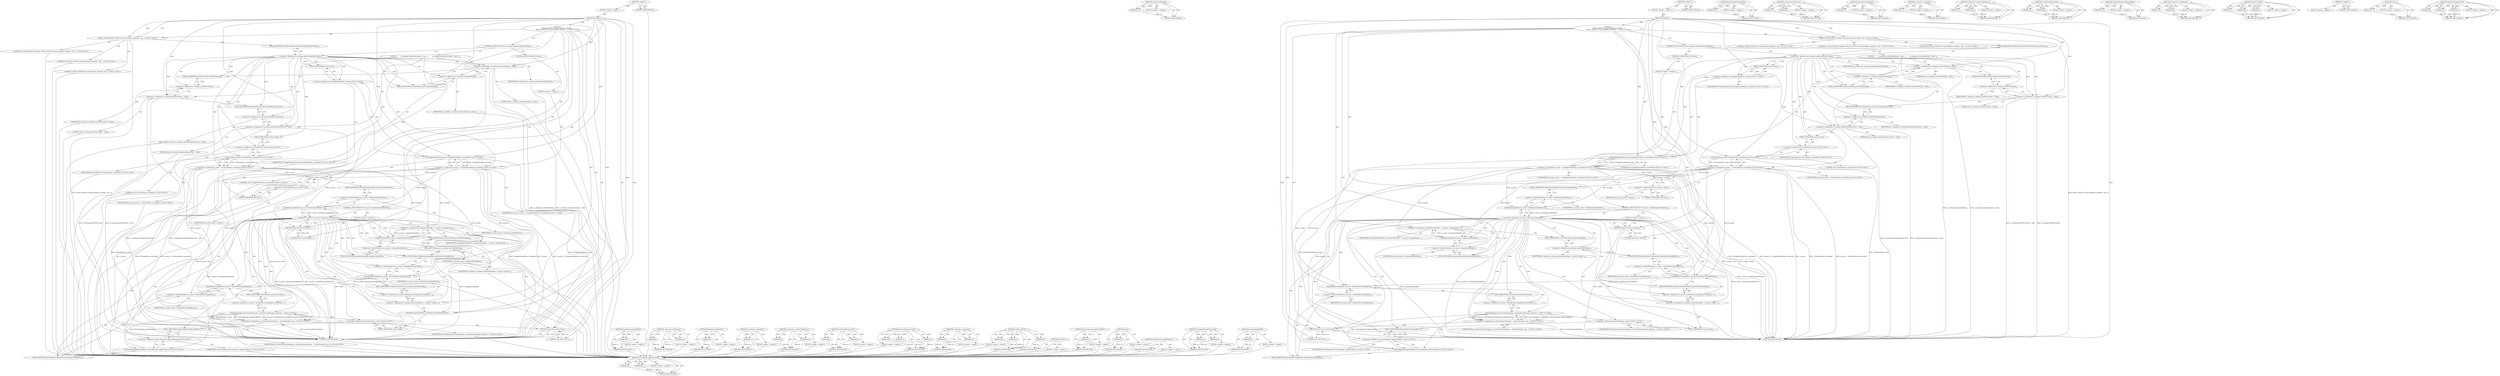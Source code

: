 digraph "TextureManager.create" {
vulnerable_142 [label=<(METHOD,CCSingleThreadProxy.create)>];
vulnerable_143 [label=<(PARAM,p1)>];
vulnerable_144 [label=<(PARAM,p2)>];
vulnerable_145 [label=<(BLOCK,&lt;empty&gt;,&lt;empty&gt;)>];
vulnerable_146 [label=<(METHOD_RETURN,ANY)>];
vulnerable_164 [label=<(METHOD,compositorIdentifier)>];
vulnerable_165 [label=<(PARAM,p1)>];
vulnerable_166 [label=<(BLOCK,&lt;empty&gt;,&lt;empty&gt;)>];
vulnerable_167 [label=<(METHOD_RETURN,ANY)>];
vulnerable_6 [label=<(METHOD,&lt;global&gt;)<SUB>1</SUB>>];
vulnerable_7 [label=<(BLOCK,&lt;empty&gt;,&lt;empty&gt;)<SUB>1</SUB>>];
vulnerable_8 [label=<(METHOD,initialize)<SUB>1</SUB>>];
vulnerable_9 [label="<(BLOCK,{
    TRACE_EVENT(&quot;CCLayerTreeHost::initialize&quot;...,{
    TRACE_EVENT(&quot;CCLayerTreeHost::initialize&quot;...)<SUB>2</SUB>>"];
vulnerable_10 [label="<(TRACE_EVENT,TRACE_EVENT(&quot;CCLayerTreeHost::initialize&quot;, this...)<SUB>3</SUB>>"];
vulnerable_11 [label="<(LITERAL,&quot;CCLayerTreeHost::initialize&quot;,TRACE_EVENT(&quot;CCLayerTreeHost::initialize&quot;, this...)<SUB>3</SUB>>"];
vulnerable_12 [label="<(LITERAL,this,TRACE_EVENT(&quot;CCLayerTreeHost::initialize&quot;, this...)<SUB>3</SUB>>"];
vulnerable_13 [label="<(LITERAL,0,TRACE_EVENT(&quot;CCLayerTreeHost::initialize&quot;, this...)<SUB>3</SUB>>"];
vulnerable_14 [label=<(CONTROL_STRUCTURE,IF,if (m_settings.enableCompositorThread))<SUB>4</SUB>>];
vulnerable_15 [label=<(&lt;operator&gt;.fieldAccess,m_settings.enableCompositorThread)<SUB>4</SUB>>];
vulnerable_16 [label=<(IDENTIFIER,m_settings,if (m_settings.enableCompositorThread))<SUB>4</SUB>>];
vulnerable_17 [label=<(FIELD_IDENTIFIER,enableCompositorThread,enableCompositorThread)<SUB>4</SUB>>];
vulnerable_18 [label=<(BLOCK,{
        m_settings.acceleratePainting = false...,{
        m_settings.acceleratePainting = false...)<SUB>4</SUB>>];
vulnerable_19 [label=<(&lt;operator&gt;.assignment,m_settings.acceleratePainting = false)<SUB>5</SUB>>];
vulnerable_20 [label=<(&lt;operator&gt;.fieldAccess,m_settings.acceleratePainting)<SUB>5</SUB>>];
vulnerable_21 [label=<(IDENTIFIER,m_settings,m_settings.acceleratePainting = false)<SUB>5</SUB>>];
vulnerable_22 [label=<(FIELD_IDENTIFIER,acceleratePainting,acceleratePainting)<SUB>5</SUB>>];
vulnerable_23 [label=<(LITERAL,false,m_settings.acceleratePainting = false)<SUB>5</SUB>>];
vulnerable_24 [label=<(&lt;operator&gt;.assignment,m_settings.showFPSCounter = false)<SUB>6</SUB>>];
vulnerable_25 [label=<(&lt;operator&gt;.fieldAccess,m_settings.showFPSCounter)<SUB>6</SUB>>];
vulnerable_26 [label=<(IDENTIFIER,m_settings,m_settings.showFPSCounter = false)<SUB>6</SUB>>];
vulnerable_27 [label=<(FIELD_IDENTIFIER,showFPSCounter,showFPSCounter)<SUB>6</SUB>>];
vulnerable_28 [label=<(LITERAL,false,m_settings.showFPSCounter = false)<SUB>6</SUB>>];
vulnerable_29 [label=<(&lt;operator&gt;.assignment,m_settings.showPlatformLayerTree = false)<SUB>7</SUB>>];
vulnerable_30 [label=<(&lt;operator&gt;.fieldAccess,m_settings.showPlatformLayerTree)<SUB>7</SUB>>];
vulnerable_31 [label=<(IDENTIFIER,m_settings,m_settings.showPlatformLayerTree = false)<SUB>7</SUB>>];
vulnerable_32 [label=<(FIELD_IDENTIFIER,showPlatformLayerTree,showPlatformLayerTree)<SUB>7</SUB>>];
vulnerable_33 [label=<(LITERAL,false,m_settings.showPlatformLayerTree = false)<SUB>7</SUB>>];
vulnerable_34 [label="<(&lt;operator&gt;.assignment,m_proxy = CCThreadProxy::create(this))<SUB>9</SUB>>"];
vulnerable_35 [label="<(IDENTIFIER,m_proxy,m_proxy = CCThreadProxy::create(this))<SUB>9</SUB>>"];
vulnerable_36 [label="<(CCThreadProxy.create,CCThreadProxy::create(this))<SUB>9</SUB>>"];
vulnerable_37 [label="<(&lt;operator&gt;.fieldAccess,CCThreadProxy::create)<SUB>9</SUB>>"];
vulnerable_38 [label="<(IDENTIFIER,CCThreadProxy,CCThreadProxy::create(this))<SUB>9</SUB>>"];
vulnerable_39 [label=<(FIELD_IDENTIFIER,create,create)<SUB>9</SUB>>];
vulnerable_40 [label="<(LITERAL,this,CCThreadProxy::create(this))<SUB>9</SUB>>"];
vulnerable_41 [label=<(CONTROL_STRUCTURE,ELSE,else)<SUB>11</SUB>>];
vulnerable_42 [label=<(BLOCK,&lt;empty&gt;,&lt;empty&gt;)<SUB>11</SUB>>];
vulnerable_43 [label="<(&lt;operator&gt;.assignment,m_proxy = CCSingleThreadProxy::create(this))<SUB>11</SUB>>"];
vulnerable_44 [label="<(IDENTIFIER,m_proxy,m_proxy = CCSingleThreadProxy::create(this))<SUB>11</SUB>>"];
vulnerable_45 [label="<(CCSingleThreadProxy.create,CCSingleThreadProxy::create(this))<SUB>11</SUB>>"];
vulnerable_46 [label="<(&lt;operator&gt;.fieldAccess,CCSingleThreadProxy::create)<SUB>11</SUB>>"];
vulnerable_47 [label="<(IDENTIFIER,CCSingleThreadProxy,CCSingleThreadProxy::create(this))<SUB>11</SUB>>"];
vulnerable_48 [label=<(FIELD_IDENTIFIER,create,create)<SUB>11</SUB>>];
vulnerable_49 [label="<(LITERAL,this,CCSingleThreadProxy::create(this))<SUB>11</SUB>>"];
vulnerable_50 [label=<(start,m_proxy-&gt;start())<SUB>12</SUB>>];
vulnerable_51 [label=<(&lt;operator&gt;.indirectFieldAccess,m_proxy-&gt;start)<SUB>12</SUB>>];
vulnerable_52 [label=<(IDENTIFIER,m_proxy,m_proxy-&gt;start())<SUB>12</SUB>>];
vulnerable_53 [label=<(FIELD_IDENTIFIER,start,start)<SUB>12</SUB>>];
vulnerable_54 [label=<(CONTROL_STRUCTURE,IF,if (!m_proxy-&gt;initializeLayerRenderer()))<SUB>14</SUB>>];
vulnerable_55 [label=<(&lt;operator&gt;.logicalNot,!m_proxy-&gt;initializeLayerRenderer())<SUB>14</SUB>>];
vulnerable_56 [label=<(initializeLayerRenderer,m_proxy-&gt;initializeLayerRenderer())<SUB>14</SUB>>];
vulnerable_57 [label=<(&lt;operator&gt;.indirectFieldAccess,m_proxy-&gt;initializeLayerRenderer)<SUB>14</SUB>>];
vulnerable_58 [label=<(IDENTIFIER,m_proxy,m_proxy-&gt;initializeLayerRenderer())<SUB>14</SUB>>];
vulnerable_59 [label=<(FIELD_IDENTIFIER,initializeLayerRenderer,initializeLayerRenderer)<SUB>14</SUB>>];
vulnerable_60 [label=<(BLOCK,&lt;empty&gt;,&lt;empty&gt;)<SUB>15</SUB>>];
vulnerable_61 [label=<(RETURN,return false;,return false;)<SUB>15</SUB>>];
vulnerable_62 [label=<(LITERAL,false,return false;)<SUB>15</SUB>>];
vulnerable_63 [label=<(&lt;operator&gt;.assignment,m_compositorIdentifier = m_proxy-&gt;compositorIde...)<SUB>17</SUB>>];
vulnerable_64 [label=<(IDENTIFIER,m_compositorIdentifier,m_compositorIdentifier = m_proxy-&gt;compositorIde...)<SUB>17</SUB>>];
vulnerable_65 [label=<(compositorIdentifier,m_proxy-&gt;compositorIdentifier())<SUB>17</SUB>>];
vulnerable_66 [label=<(&lt;operator&gt;.indirectFieldAccess,m_proxy-&gt;compositorIdentifier)<SUB>17</SUB>>];
vulnerable_67 [label=<(IDENTIFIER,m_proxy,m_proxy-&gt;compositorIdentifier())<SUB>17</SUB>>];
vulnerable_68 [label=<(FIELD_IDENTIFIER,compositorIdentifier,compositorIdentifier)<SUB>17</SUB>>];
vulnerable_69 [label=<(&lt;operator&gt;.assignment,m_settings.acceleratePainting = m_proxy-&gt;layerR...)<SUB>19</SUB>>];
vulnerable_70 [label=<(&lt;operator&gt;.fieldAccess,m_settings.acceleratePainting)<SUB>19</SUB>>];
vulnerable_71 [label=<(IDENTIFIER,m_settings,m_settings.acceleratePainting = m_proxy-&gt;layerR...)<SUB>19</SUB>>];
vulnerable_72 [label=<(FIELD_IDENTIFIER,acceleratePainting,acceleratePainting)<SUB>19</SUB>>];
vulnerable_73 [label=<(&lt;operator&gt;.fieldAccess,m_proxy-&gt;layerRendererCapabilities().usingAccel...)<SUB>19</SUB>>];
vulnerable_74 [label=<(layerRendererCapabilities,m_proxy-&gt;layerRendererCapabilities())<SUB>19</SUB>>];
vulnerable_75 [label=<(&lt;operator&gt;.indirectFieldAccess,m_proxy-&gt;layerRendererCapabilities)<SUB>19</SUB>>];
vulnerable_76 [label=<(IDENTIFIER,m_proxy,m_proxy-&gt;layerRendererCapabilities())<SUB>19</SUB>>];
vulnerable_77 [label=<(FIELD_IDENTIFIER,layerRendererCapabilities,layerRendererCapabilities)<SUB>19</SUB>>];
vulnerable_78 [label=<(FIELD_IDENTIFIER,usingAcceleratedPainting,usingAcceleratedPainting)<SUB>19</SUB>>];
vulnerable_79 [label=<(setNeedsCommitThenRedraw,setNeedsCommitThenRedraw())<SUB>21</SUB>>];
vulnerable_80 [label="<(&lt;operator&gt;.assignment,m_contentsTextureManager = TextureManager::crea...)<SUB>22</SUB>>"];
vulnerable_81 [label="<(IDENTIFIER,m_contentsTextureManager,m_contentsTextureManager = TextureManager::crea...)<SUB>22</SUB>>"];
vulnerable_82 [label="<(TextureManager.create,TextureManager::create(TextureManager::highLimi...)<SUB>22</SUB>>"];
vulnerable_83 [label="<(&lt;operator&gt;.fieldAccess,TextureManager::create)<SUB>22</SUB>>"];
vulnerable_84 [label="<(IDENTIFIER,TextureManager,TextureManager::create(TextureManager::highLimi...)<SUB>22</SUB>>"];
vulnerable_85 [label=<(FIELD_IDENTIFIER,create,create)<SUB>22</SUB>>];
vulnerable_86 [label="<(TextureManager.highLimitBytes,TextureManager::highLimitBytes())<SUB>22</SUB>>"];
vulnerable_87 [label="<(&lt;operator&gt;.fieldAccess,TextureManager::highLimitBytes)<SUB>22</SUB>>"];
vulnerable_88 [label="<(IDENTIFIER,TextureManager,TextureManager::highLimitBytes())<SUB>22</SUB>>"];
vulnerable_89 [label=<(FIELD_IDENTIFIER,highLimitBytes,highLimitBytes)<SUB>22</SUB>>];
vulnerable_90 [label=<(&lt;operator&gt;.fieldAccess,m_proxy-&gt;layerRendererCapabilities().maxTexture...)<SUB>22</SUB>>];
vulnerable_91 [label=<(layerRendererCapabilities,m_proxy-&gt;layerRendererCapabilities())<SUB>22</SUB>>];
vulnerable_92 [label=<(&lt;operator&gt;.indirectFieldAccess,m_proxy-&gt;layerRendererCapabilities)<SUB>22</SUB>>];
vulnerable_93 [label=<(IDENTIFIER,m_proxy,m_proxy-&gt;layerRendererCapabilities())<SUB>22</SUB>>];
vulnerable_94 [label=<(FIELD_IDENTIFIER,layerRendererCapabilities,layerRendererCapabilities)<SUB>22</SUB>>];
vulnerable_95 [label=<(FIELD_IDENTIFIER,maxTextureSize,maxTextureSize)<SUB>22</SUB>>];
vulnerable_96 [label=<(RETURN,return true;,return true;)<SUB>23</SUB>>];
vulnerable_97 [label=<(LITERAL,true,return true;)<SUB>23</SUB>>];
vulnerable_98 [label=<(METHOD_RETURN,bool)<SUB>1</SUB>>];
vulnerable_100 [label=<(METHOD_RETURN,ANY)<SUB>1</SUB>>];
vulnerable_168 [label=<(METHOD,layerRendererCapabilities)>];
vulnerable_169 [label=<(PARAM,p1)>];
vulnerable_170 [label=<(BLOCK,&lt;empty&gt;,&lt;empty&gt;)>];
vulnerable_171 [label=<(METHOD_RETURN,ANY)>];
vulnerable_127 [label=<(METHOD,&lt;operator&gt;.fieldAccess)>];
vulnerable_128 [label=<(PARAM,p1)>];
vulnerable_129 [label=<(PARAM,p2)>];
vulnerable_130 [label=<(BLOCK,&lt;empty&gt;,&lt;empty&gt;)>];
vulnerable_131 [label=<(METHOD_RETURN,ANY)>];
vulnerable_160 [label=<(METHOD,initializeLayerRenderer)>];
vulnerable_161 [label=<(PARAM,p1)>];
vulnerable_162 [label=<(BLOCK,&lt;empty&gt;,&lt;empty&gt;)>];
vulnerable_163 [label=<(METHOD_RETURN,ANY)>];
vulnerable_156 [label=<(METHOD,&lt;operator&gt;.logicalNot)>];
vulnerable_157 [label=<(PARAM,p1)>];
vulnerable_158 [label=<(BLOCK,&lt;empty&gt;,&lt;empty&gt;)>];
vulnerable_159 [label=<(METHOD_RETURN,ANY)>];
vulnerable_151 [label=<(METHOD,&lt;operator&gt;.indirectFieldAccess)>];
vulnerable_152 [label=<(PARAM,p1)>];
vulnerable_153 [label=<(PARAM,p2)>];
vulnerable_154 [label=<(BLOCK,&lt;empty&gt;,&lt;empty&gt;)>];
vulnerable_155 [label=<(METHOD_RETURN,ANY)>];
vulnerable_137 [label=<(METHOD,CCThreadProxy.create)>];
vulnerable_138 [label=<(PARAM,p1)>];
vulnerable_139 [label=<(PARAM,p2)>];
vulnerable_140 [label=<(BLOCK,&lt;empty&gt;,&lt;empty&gt;)>];
vulnerable_141 [label=<(METHOD_RETURN,ANY)>];
vulnerable_175 [label=<(METHOD,TextureManager.create)>];
vulnerable_176 [label=<(PARAM,p1)>];
vulnerable_177 [label=<(PARAM,p2)>];
vulnerable_178 [label=<(PARAM,p3)>];
vulnerable_179 [label=<(BLOCK,&lt;empty&gt;,&lt;empty&gt;)>];
vulnerable_180 [label=<(METHOD_RETURN,ANY)>];
vulnerable_132 [label=<(METHOD,&lt;operator&gt;.assignment)>];
vulnerable_133 [label=<(PARAM,p1)>];
vulnerable_134 [label=<(PARAM,p2)>];
vulnerable_135 [label=<(BLOCK,&lt;empty&gt;,&lt;empty&gt;)>];
vulnerable_136 [label=<(METHOD_RETURN,ANY)>];
vulnerable_121 [label=<(METHOD,TRACE_EVENT)>];
vulnerable_122 [label=<(PARAM,p1)>];
vulnerable_123 [label=<(PARAM,p2)>];
vulnerable_124 [label=<(PARAM,p3)>];
vulnerable_125 [label=<(BLOCK,&lt;empty&gt;,&lt;empty&gt;)>];
vulnerable_126 [label=<(METHOD_RETURN,ANY)>];
vulnerable_115 [label=<(METHOD,&lt;global&gt;)<SUB>1</SUB>>];
vulnerable_116 [label=<(BLOCK,&lt;empty&gt;,&lt;empty&gt;)>];
vulnerable_117 [label=<(METHOD_RETURN,ANY)>];
vulnerable_181 [label=<(METHOD,TextureManager.highLimitBytes)>];
vulnerable_182 [label=<(PARAM,p1)>];
vulnerable_183 [label=<(BLOCK,&lt;empty&gt;,&lt;empty&gt;)>];
vulnerable_184 [label=<(METHOD_RETURN,ANY)>];
vulnerable_147 [label=<(METHOD,start)>];
vulnerable_148 [label=<(PARAM,p1)>];
vulnerable_149 [label=<(BLOCK,&lt;empty&gt;,&lt;empty&gt;)>];
vulnerable_150 [label=<(METHOD_RETURN,ANY)>];
vulnerable_172 [label=<(METHOD,setNeedsCommitThenRedraw)>];
vulnerable_173 [label=<(BLOCK,&lt;empty&gt;,&lt;empty&gt;)>];
vulnerable_174 [label=<(METHOD_RETURN,ANY)>];
fixed_141 [label=<(METHOD,CCSingleThreadProxy.create)>];
fixed_142 [label=<(PARAM,p1)>];
fixed_143 [label=<(PARAM,p2)>];
fixed_144 [label=<(BLOCK,&lt;empty&gt;,&lt;empty&gt;)>];
fixed_145 [label=<(METHOD_RETURN,ANY)>];
fixed_163 [label=<(METHOD,compositorIdentifier)>];
fixed_164 [label=<(PARAM,p1)>];
fixed_165 [label=<(BLOCK,&lt;empty&gt;,&lt;empty&gt;)>];
fixed_166 [label=<(METHOD_RETURN,ANY)>];
fixed_6 [label=<(METHOD,&lt;global&gt;)<SUB>1</SUB>>];
fixed_7 [label=<(BLOCK,&lt;empty&gt;,&lt;empty&gt;)<SUB>1</SUB>>];
fixed_8 [label=<(METHOD,initialize)<SUB>1</SUB>>];
fixed_9 [label="<(BLOCK,{
    TRACE_EVENT(&quot;CCLayerTreeHost::initialize&quot;...,{
    TRACE_EVENT(&quot;CCLayerTreeHost::initialize&quot;...)<SUB>2</SUB>>"];
fixed_10 [label="<(TRACE_EVENT,TRACE_EVENT(&quot;CCLayerTreeHost::initialize&quot;, this...)<SUB>3</SUB>>"];
fixed_11 [label="<(LITERAL,&quot;CCLayerTreeHost::initialize&quot;,TRACE_EVENT(&quot;CCLayerTreeHost::initialize&quot;, this...)<SUB>3</SUB>>"];
fixed_12 [label="<(LITERAL,this,TRACE_EVENT(&quot;CCLayerTreeHost::initialize&quot;, this...)<SUB>3</SUB>>"];
fixed_13 [label="<(LITERAL,0,TRACE_EVENT(&quot;CCLayerTreeHost::initialize&quot;, this...)<SUB>3</SUB>>"];
fixed_14 [label=<(CONTROL_STRUCTURE,IF,if (m_settings.enableCompositorThread))<SUB>4</SUB>>];
fixed_15 [label=<(&lt;operator&gt;.fieldAccess,m_settings.enableCompositorThread)<SUB>4</SUB>>];
fixed_16 [label=<(IDENTIFIER,m_settings,if (m_settings.enableCompositorThread))<SUB>4</SUB>>];
fixed_17 [label=<(FIELD_IDENTIFIER,enableCompositorThread,enableCompositorThread)<SUB>4</SUB>>];
fixed_18 [label=<(BLOCK,{
        m_settings.acceleratePainting = false...,{
        m_settings.acceleratePainting = false...)<SUB>4</SUB>>];
fixed_19 [label=<(&lt;operator&gt;.assignment,m_settings.acceleratePainting = false)<SUB>5</SUB>>];
fixed_20 [label=<(&lt;operator&gt;.fieldAccess,m_settings.acceleratePainting)<SUB>5</SUB>>];
fixed_21 [label=<(IDENTIFIER,m_settings,m_settings.acceleratePainting = false)<SUB>5</SUB>>];
fixed_22 [label=<(FIELD_IDENTIFIER,acceleratePainting,acceleratePainting)<SUB>5</SUB>>];
fixed_23 [label=<(LITERAL,false,m_settings.acceleratePainting = false)<SUB>5</SUB>>];
fixed_24 [label=<(&lt;operator&gt;.assignment,m_settings.showFPSCounter = false)<SUB>6</SUB>>];
fixed_25 [label=<(&lt;operator&gt;.fieldAccess,m_settings.showFPSCounter)<SUB>6</SUB>>];
fixed_26 [label=<(IDENTIFIER,m_settings,m_settings.showFPSCounter = false)<SUB>6</SUB>>];
fixed_27 [label=<(FIELD_IDENTIFIER,showFPSCounter,showFPSCounter)<SUB>6</SUB>>];
fixed_28 [label=<(LITERAL,false,m_settings.showFPSCounter = false)<SUB>6</SUB>>];
fixed_29 [label=<(&lt;operator&gt;.assignment,m_settings.showPlatformLayerTree = false)<SUB>7</SUB>>];
fixed_30 [label=<(&lt;operator&gt;.fieldAccess,m_settings.showPlatformLayerTree)<SUB>7</SUB>>];
fixed_31 [label=<(IDENTIFIER,m_settings,m_settings.showPlatformLayerTree = false)<SUB>7</SUB>>];
fixed_32 [label=<(FIELD_IDENTIFIER,showPlatformLayerTree,showPlatformLayerTree)<SUB>7</SUB>>];
fixed_33 [label=<(LITERAL,false,m_settings.showPlatformLayerTree = false)<SUB>7</SUB>>];
fixed_34 [label="<(&lt;operator&gt;.assignment,m_proxy = CCThreadProxy::create(this))<SUB>9</SUB>>"];
fixed_35 [label="<(IDENTIFIER,m_proxy,m_proxy = CCThreadProxy::create(this))<SUB>9</SUB>>"];
fixed_36 [label="<(CCThreadProxy.create,CCThreadProxy::create(this))<SUB>9</SUB>>"];
fixed_37 [label="<(&lt;operator&gt;.fieldAccess,CCThreadProxy::create)<SUB>9</SUB>>"];
fixed_38 [label="<(IDENTIFIER,CCThreadProxy,CCThreadProxy::create(this))<SUB>9</SUB>>"];
fixed_39 [label=<(FIELD_IDENTIFIER,create,create)<SUB>9</SUB>>];
fixed_40 [label="<(LITERAL,this,CCThreadProxy::create(this))<SUB>9</SUB>>"];
fixed_41 [label=<(CONTROL_STRUCTURE,ELSE,else)<SUB>11</SUB>>];
fixed_42 [label=<(BLOCK,&lt;empty&gt;,&lt;empty&gt;)<SUB>11</SUB>>];
fixed_43 [label="<(&lt;operator&gt;.assignment,m_proxy = CCSingleThreadProxy::create(this))<SUB>11</SUB>>"];
fixed_44 [label="<(IDENTIFIER,m_proxy,m_proxy = CCSingleThreadProxy::create(this))<SUB>11</SUB>>"];
fixed_45 [label="<(CCSingleThreadProxy.create,CCSingleThreadProxy::create(this))<SUB>11</SUB>>"];
fixed_46 [label="<(&lt;operator&gt;.fieldAccess,CCSingleThreadProxy::create)<SUB>11</SUB>>"];
fixed_47 [label="<(IDENTIFIER,CCSingleThreadProxy,CCSingleThreadProxy::create(this))<SUB>11</SUB>>"];
fixed_48 [label=<(FIELD_IDENTIFIER,create,create)<SUB>11</SUB>>];
fixed_49 [label="<(LITERAL,this,CCSingleThreadProxy::create(this))<SUB>11</SUB>>"];
fixed_50 [label=<(start,m_proxy-&gt;start())<SUB>12</SUB>>];
fixed_51 [label=<(&lt;operator&gt;.indirectFieldAccess,m_proxy-&gt;start)<SUB>12</SUB>>];
fixed_52 [label=<(IDENTIFIER,m_proxy,m_proxy-&gt;start())<SUB>12</SUB>>];
fixed_53 [label=<(FIELD_IDENTIFIER,start,start)<SUB>12</SUB>>];
fixed_54 [label=<(CONTROL_STRUCTURE,IF,if (!m_proxy-&gt;initializeLayerRenderer()))<SUB>14</SUB>>];
fixed_55 [label=<(&lt;operator&gt;.logicalNot,!m_proxy-&gt;initializeLayerRenderer())<SUB>14</SUB>>];
fixed_56 [label=<(initializeLayerRenderer,m_proxy-&gt;initializeLayerRenderer())<SUB>14</SUB>>];
fixed_57 [label=<(&lt;operator&gt;.indirectFieldAccess,m_proxy-&gt;initializeLayerRenderer)<SUB>14</SUB>>];
fixed_58 [label=<(IDENTIFIER,m_proxy,m_proxy-&gt;initializeLayerRenderer())<SUB>14</SUB>>];
fixed_59 [label=<(FIELD_IDENTIFIER,initializeLayerRenderer,initializeLayerRenderer)<SUB>14</SUB>>];
fixed_60 [label=<(BLOCK,&lt;empty&gt;,&lt;empty&gt;)<SUB>15</SUB>>];
fixed_61 [label=<(RETURN,return false;,return false;)<SUB>15</SUB>>];
fixed_62 [label=<(LITERAL,false,return false;)<SUB>15</SUB>>];
fixed_63 [label=<(&lt;operator&gt;.assignment,m_compositorIdentifier = m_proxy-&gt;compositorIde...)<SUB>17</SUB>>];
fixed_64 [label=<(IDENTIFIER,m_compositorIdentifier,m_compositorIdentifier = m_proxy-&gt;compositorIde...)<SUB>17</SUB>>];
fixed_65 [label=<(compositorIdentifier,m_proxy-&gt;compositorIdentifier())<SUB>17</SUB>>];
fixed_66 [label=<(&lt;operator&gt;.indirectFieldAccess,m_proxy-&gt;compositorIdentifier)<SUB>17</SUB>>];
fixed_67 [label=<(IDENTIFIER,m_proxy,m_proxy-&gt;compositorIdentifier())<SUB>17</SUB>>];
fixed_68 [label=<(FIELD_IDENTIFIER,compositorIdentifier,compositorIdentifier)<SUB>17</SUB>>];
fixed_69 [label=<(&lt;operator&gt;.assignment,m_settings.acceleratePainting = m_proxy-&gt;layerR...)<SUB>19</SUB>>];
fixed_70 [label=<(&lt;operator&gt;.fieldAccess,m_settings.acceleratePainting)<SUB>19</SUB>>];
fixed_71 [label=<(IDENTIFIER,m_settings,m_settings.acceleratePainting = m_proxy-&gt;layerR...)<SUB>19</SUB>>];
fixed_72 [label=<(FIELD_IDENTIFIER,acceleratePainting,acceleratePainting)<SUB>19</SUB>>];
fixed_73 [label=<(&lt;operator&gt;.fieldAccess,m_proxy-&gt;layerRendererCapabilities().usingAccel...)<SUB>19</SUB>>];
fixed_74 [label=<(layerRendererCapabilities,m_proxy-&gt;layerRendererCapabilities())<SUB>19</SUB>>];
fixed_75 [label=<(&lt;operator&gt;.indirectFieldAccess,m_proxy-&gt;layerRendererCapabilities)<SUB>19</SUB>>];
fixed_76 [label=<(IDENTIFIER,m_proxy,m_proxy-&gt;layerRendererCapabilities())<SUB>19</SUB>>];
fixed_77 [label=<(FIELD_IDENTIFIER,layerRendererCapabilities,layerRendererCapabilities)<SUB>19</SUB>>];
fixed_78 [label=<(FIELD_IDENTIFIER,usingAcceleratedPainting,usingAcceleratedPainting)<SUB>19</SUB>>];
fixed_79 [label="<(&lt;operator&gt;.assignment,m_contentsTextureManager = TextureManager::crea...)<SUB>21</SUB>>"];
fixed_80 [label="<(IDENTIFIER,m_contentsTextureManager,m_contentsTextureManager = TextureManager::crea...)<SUB>21</SUB>>"];
fixed_81 [label="<(TextureManager.create,TextureManager::create(TextureManager::highLimi...)<SUB>21</SUB>>"];
fixed_82 [label="<(&lt;operator&gt;.fieldAccess,TextureManager::create)<SUB>21</SUB>>"];
fixed_83 [label="<(IDENTIFIER,TextureManager,TextureManager::create(TextureManager::highLimi...)<SUB>21</SUB>>"];
fixed_84 [label=<(FIELD_IDENTIFIER,create,create)<SUB>21</SUB>>];
fixed_85 [label="<(TextureManager.highLimitBytes,TextureManager::highLimitBytes())<SUB>21</SUB>>"];
fixed_86 [label="<(&lt;operator&gt;.fieldAccess,TextureManager::highLimitBytes)<SUB>21</SUB>>"];
fixed_87 [label="<(IDENTIFIER,TextureManager,TextureManager::highLimitBytes())<SUB>21</SUB>>"];
fixed_88 [label=<(FIELD_IDENTIFIER,highLimitBytes,highLimitBytes)<SUB>21</SUB>>];
fixed_89 [label=<(&lt;operator&gt;.fieldAccess,m_proxy-&gt;layerRendererCapabilities().maxTexture...)<SUB>21</SUB>>];
fixed_90 [label=<(layerRendererCapabilities,m_proxy-&gt;layerRendererCapabilities())<SUB>21</SUB>>];
fixed_91 [label=<(&lt;operator&gt;.indirectFieldAccess,m_proxy-&gt;layerRendererCapabilities)<SUB>21</SUB>>];
fixed_92 [label=<(IDENTIFIER,m_proxy,m_proxy-&gt;layerRendererCapabilities())<SUB>21</SUB>>];
fixed_93 [label=<(FIELD_IDENTIFIER,layerRendererCapabilities,layerRendererCapabilities)<SUB>21</SUB>>];
fixed_94 [label=<(FIELD_IDENTIFIER,maxTextureSize,maxTextureSize)<SUB>21</SUB>>];
fixed_95 [label=<(RETURN,return true;,return true;)<SUB>22</SUB>>];
fixed_96 [label=<(LITERAL,true,return true;)<SUB>22</SUB>>];
fixed_97 [label=<(METHOD_RETURN,bool)<SUB>1</SUB>>];
fixed_99 [label=<(METHOD_RETURN,ANY)<SUB>1</SUB>>];
fixed_167 [label=<(METHOD,layerRendererCapabilities)>];
fixed_168 [label=<(PARAM,p1)>];
fixed_169 [label=<(BLOCK,&lt;empty&gt;,&lt;empty&gt;)>];
fixed_170 [label=<(METHOD_RETURN,ANY)>];
fixed_126 [label=<(METHOD,&lt;operator&gt;.fieldAccess)>];
fixed_127 [label=<(PARAM,p1)>];
fixed_128 [label=<(PARAM,p2)>];
fixed_129 [label=<(BLOCK,&lt;empty&gt;,&lt;empty&gt;)>];
fixed_130 [label=<(METHOD_RETURN,ANY)>];
fixed_159 [label=<(METHOD,initializeLayerRenderer)>];
fixed_160 [label=<(PARAM,p1)>];
fixed_161 [label=<(BLOCK,&lt;empty&gt;,&lt;empty&gt;)>];
fixed_162 [label=<(METHOD_RETURN,ANY)>];
fixed_155 [label=<(METHOD,&lt;operator&gt;.logicalNot)>];
fixed_156 [label=<(PARAM,p1)>];
fixed_157 [label=<(BLOCK,&lt;empty&gt;,&lt;empty&gt;)>];
fixed_158 [label=<(METHOD_RETURN,ANY)>];
fixed_150 [label=<(METHOD,&lt;operator&gt;.indirectFieldAccess)>];
fixed_151 [label=<(PARAM,p1)>];
fixed_152 [label=<(PARAM,p2)>];
fixed_153 [label=<(BLOCK,&lt;empty&gt;,&lt;empty&gt;)>];
fixed_154 [label=<(METHOD_RETURN,ANY)>];
fixed_136 [label=<(METHOD,CCThreadProxy.create)>];
fixed_137 [label=<(PARAM,p1)>];
fixed_138 [label=<(PARAM,p2)>];
fixed_139 [label=<(BLOCK,&lt;empty&gt;,&lt;empty&gt;)>];
fixed_140 [label=<(METHOD_RETURN,ANY)>];
fixed_177 [label=<(METHOD,TextureManager.highLimitBytes)>];
fixed_178 [label=<(PARAM,p1)>];
fixed_179 [label=<(BLOCK,&lt;empty&gt;,&lt;empty&gt;)>];
fixed_180 [label=<(METHOD_RETURN,ANY)>];
fixed_131 [label=<(METHOD,&lt;operator&gt;.assignment)>];
fixed_132 [label=<(PARAM,p1)>];
fixed_133 [label=<(PARAM,p2)>];
fixed_134 [label=<(BLOCK,&lt;empty&gt;,&lt;empty&gt;)>];
fixed_135 [label=<(METHOD_RETURN,ANY)>];
fixed_120 [label=<(METHOD,TRACE_EVENT)>];
fixed_121 [label=<(PARAM,p1)>];
fixed_122 [label=<(PARAM,p2)>];
fixed_123 [label=<(PARAM,p3)>];
fixed_124 [label=<(BLOCK,&lt;empty&gt;,&lt;empty&gt;)>];
fixed_125 [label=<(METHOD_RETURN,ANY)>];
fixed_114 [label=<(METHOD,&lt;global&gt;)<SUB>1</SUB>>];
fixed_115 [label=<(BLOCK,&lt;empty&gt;,&lt;empty&gt;)>];
fixed_116 [label=<(METHOD_RETURN,ANY)>];
fixed_146 [label=<(METHOD,start)>];
fixed_147 [label=<(PARAM,p1)>];
fixed_148 [label=<(BLOCK,&lt;empty&gt;,&lt;empty&gt;)>];
fixed_149 [label=<(METHOD_RETURN,ANY)>];
fixed_171 [label=<(METHOD,TextureManager.create)>];
fixed_172 [label=<(PARAM,p1)>];
fixed_173 [label=<(PARAM,p2)>];
fixed_174 [label=<(PARAM,p3)>];
fixed_175 [label=<(BLOCK,&lt;empty&gt;,&lt;empty&gt;)>];
fixed_176 [label=<(METHOD_RETURN,ANY)>];
vulnerable_142 -> vulnerable_143  [key=0, label="AST: "];
vulnerable_142 -> vulnerable_143  [key=1, label="DDG: "];
vulnerable_142 -> vulnerable_145  [key=0, label="AST: "];
vulnerable_142 -> vulnerable_144  [key=0, label="AST: "];
vulnerable_142 -> vulnerable_144  [key=1, label="DDG: "];
vulnerable_142 -> vulnerable_146  [key=0, label="AST: "];
vulnerable_142 -> vulnerable_146  [key=1, label="CFG: "];
vulnerable_143 -> vulnerable_146  [key=0, label="DDG: p1"];
vulnerable_144 -> vulnerable_146  [key=0, label="DDG: p2"];
vulnerable_145 -> fixed_141  [key=0];
vulnerable_146 -> fixed_141  [key=0];
vulnerable_164 -> vulnerable_165  [key=0, label="AST: "];
vulnerable_164 -> vulnerable_165  [key=1, label="DDG: "];
vulnerable_164 -> vulnerable_166  [key=0, label="AST: "];
vulnerable_164 -> vulnerable_167  [key=0, label="AST: "];
vulnerable_164 -> vulnerable_167  [key=1, label="CFG: "];
vulnerable_165 -> vulnerable_167  [key=0, label="DDG: p1"];
vulnerable_166 -> fixed_141  [key=0];
vulnerable_167 -> fixed_141  [key=0];
vulnerable_6 -> vulnerable_7  [key=0, label="AST: "];
vulnerable_6 -> vulnerable_100  [key=0, label="AST: "];
vulnerable_6 -> vulnerable_100  [key=1, label="CFG: "];
vulnerable_7 -> vulnerable_8  [key=0, label="AST: "];
vulnerable_8 -> vulnerable_9  [key=0, label="AST: "];
vulnerable_8 -> vulnerable_98  [key=0, label="AST: "];
vulnerable_8 -> vulnerable_10  [key=0, label="CFG: "];
vulnerable_8 -> vulnerable_10  [key=1, label="DDG: "];
vulnerable_8 -> vulnerable_79  [key=0, label="DDG: "];
vulnerable_8 -> vulnerable_96  [key=0, label="DDG: "];
vulnerable_8 -> vulnerable_97  [key=0, label="DDG: "];
vulnerable_8 -> vulnerable_19  [key=0, label="DDG: "];
vulnerable_8 -> vulnerable_24  [key=0, label="DDG: "];
vulnerable_8 -> vulnerable_29  [key=0, label="DDG: "];
vulnerable_8 -> vulnerable_61  [key=0, label="DDG: "];
vulnerable_8 -> vulnerable_62  [key=0, label="DDG: "];
vulnerable_8 -> vulnerable_36  [key=0, label="DDG: "];
vulnerable_8 -> vulnerable_45  [key=0, label="DDG: "];
vulnerable_9 -> vulnerable_10  [key=0, label="AST: "];
vulnerable_9 -> vulnerable_14  [key=0, label="AST: "];
vulnerable_9 -> vulnerable_50  [key=0, label="AST: "];
vulnerable_9 -> vulnerable_54  [key=0, label="AST: "];
vulnerable_9 -> vulnerable_63  [key=0, label="AST: "];
vulnerable_9 -> vulnerable_69  [key=0, label="AST: "];
vulnerable_9 -> vulnerable_79  [key=0, label="AST: "];
vulnerable_9 -> vulnerable_80  [key=0, label="AST: "];
vulnerable_9 -> vulnerable_96  [key=0, label="AST: "];
vulnerable_10 -> vulnerable_11  [key=0, label="AST: "];
vulnerable_10 -> vulnerable_12  [key=0, label="AST: "];
vulnerable_10 -> vulnerable_13  [key=0, label="AST: "];
vulnerable_10 -> vulnerable_17  [key=0, label="CFG: "];
vulnerable_10 -> vulnerable_98  [key=0, label="DDG: TRACE_EVENT(&quot;CCLayerTreeHost::initialize&quot;, this, 0)"];
vulnerable_11 -> fixed_141  [key=0];
vulnerable_12 -> fixed_141  [key=0];
vulnerable_13 -> fixed_141  [key=0];
vulnerable_14 -> vulnerable_15  [key=0, label="AST: "];
vulnerable_14 -> vulnerable_18  [key=0, label="AST: "];
vulnerable_14 -> vulnerable_41  [key=0, label="AST: "];
vulnerable_15 -> vulnerable_16  [key=0, label="AST: "];
vulnerable_15 -> vulnerable_17  [key=0, label="AST: "];
vulnerable_15 -> vulnerable_22  [key=0, label="CFG: "];
vulnerable_15 -> vulnerable_22  [key=1, label="CDG: "];
vulnerable_15 -> vulnerable_48  [key=0, label="CFG: "];
vulnerable_15 -> vulnerable_48  [key=1, label="CDG: "];
vulnerable_15 -> vulnerable_30  [key=0, label="CDG: "];
vulnerable_15 -> vulnerable_34  [key=0, label="CDG: "];
vulnerable_15 -> vulnerable_32  [key=0, label="CDG: "];
vulnerable_15 -> vulnerable_19  [key=0, label="CDG: "];
vulnerable_15 -> vulnerable_37  [key=0, label="CDG: "];
vulnerable_15 -> vulnerable_46  [key=0, label="CDG: "];
vulnerable_15 -> vulnerable_20  [key=0, label="CDG: "];
vulnerable_15 -> vulnerable_25  [key=0, label="CDG: "];
vulnerable_15 -> vulnerable_45  [key=0, label="CDG: "];
vulnerable_15 -> vulnerable_27  [key=0, label="CDG: "];
vulnerable_15 -> vulnerable_29  [key=0, label="CDG: "];
vulnerable_15 -> vulnerable_43  [key=0, label="CDG: "];
vulnerable_15 -> vulnerable_24  [key=0, label="CDG: "];
vulnerable_15 -> vulnerable_36  [key=0, label="CDG: "];
vulnerable_15 -> vulnerable_39  [key=0, label="CDG: "];
vulnerable_16 -> fixed_141  [key=0];
vulnerable_17 -> vulnerable_15  [key=0, label="CFG: "];
vulnerable_18 -> vulnerable_19  [key=0, label="AST: "];
vulnerable_18 -> vulnerable_24  [key=0, label="AST: "];
vulnerable_18 -> vulnerable_29  [key=0, label="AST: "];
vulnerable_18 -> vulnerable_34  [key=0, label="AST: "];
vulnerable_19 -> vulnerable_20  [key=0, label="AST: "];
vulnerable_19 -> vulnerable_23  [key=0, label="AST: "];
vulnerable_19 -> vulnerable_27  [key=0, label="CFG: "];
vulnerable_19 -> vulnerable_98  [key=0, label="DDG: m_settings.acceleratePainting"];
vulnerable_19 -> vulnerable_98  [key=1, label="DDG: m_settings.acceleratePainting = false"];
vulnerable_20 -> vulnerable_21  [key=0, label="AST: "];
vulnerable_20 -> vulnerable_22  [key=0, label="AST: "];
vulnerable_20 -> vulnerable_19  [key=0, label="CFG: "];
vulnerable_21 -> fixed_141  [key=0];
vulnerable_22 -> vulnerable_20  [key=0, label="CFG: "];
vulnerable_23 -> fixed_141  [key=0];
vulnerable_24 -> vulnerable_25  [key=0, label="AST: "];
vulnerable_24 -> vulnerable_28  [key=0, label="AST: "];
vulnerable_24 -> vulnerable_32  [key=0, label="CFG: "];
vulnerable_24 -> vulnerable_98  [key=0, label="DDG: m_settings.showFPSCounter"];
vulnerable_24 -> vulnerable_98  [key=1, label="DDG: m_settings.showFPSCounter = false"];
vulnerable_25 -> vulnerable_26  [key=0, label="AST: "];
vulnerable_25 -> vulnerable_27  [key=0, label="AST: "];
vulnerable_25 -> vulnerable_24  [key=0, label="CFG: "];
vulnerable_26 -> fixed_141  [key=0];
vulnerable_27 -> vulnerable_25  [key=0, label="CFG: "];
vulnerable_28 -> fixed_141  [key=0];
vulnerable_29 -> vulnerable_30  [key=0, label="AST: "];
vulnerable_29 -> vulnerable_33  [key=0, label="AST: "];
vulnerable_29 -> vulnerable_39  [key=0, label="CFG: "];
vulnerable_29 -> vulnerable_98  [key=0, label="DDG: m_settings.showPlatformLayerTree"];
vulnerable_29 -> vulnerable_98  [key=1, label="DDG: m_settings.showPlatformLayerTree = false"];
vulnerable_30 -> vulnerable_31  [key=0, label="AST: "];
vulnerable_30 -> vulnerable_32  [key=0, label="AST: "];
vulnerable_30 -> vulnerable_29  [key=0, label="CFG: "];
vulnerable_31 -> fixed_141  [key=0];
vulnerable_32 -> vulnerable_30  [key=0, label="CFG: "];
vulnerable_33 -> fixed_141  [key=0];
vulnerable_34 -> vulnerable_35  [key=0, label="AST: "];
vulnerable_34 -> vulnerable_36  [key=0, label="AST: "];
vulnerable_34 -> vulnerable_53  [key=0, label="CFG: "];
vulnerable_34 -> vulnerable_98  [key=0, label="DDG: m_proxy"];
vulnerable_34 -> vulnerable_98  [key=1, label="DDG: CCThreadProxy::create(this)"];
vulnerable_34 -> vulnerable_98  [key=2, label="DDG: m_proxy = CCThreadProxy::create(this)"];
vulnerable_34 -> vulnerable_50  [key=0, label="DDG: m_proxy"];
vulnerable_34 -> vulnerable_65  [key=0, label="DDG: m_proxy"];
vulnerable_34 -> vulnerable_56  [key=0, label="DDG: m_proxy"];
vulnerable_34 -> vulnerable_74  [key=0, label="DDG: m_proxy"];
vulnerable_34 -> vulnerable_91  [key=0, label="DDG: m_proxy"];
vulnerable_35 -> fixed_141  [key=0];
vulnerable_36 -> vulnerable_37  [key=0, label="AST: "];
vulnerable_36 -> vulnerable_40  [key=0, label="AST: "];
vulnerable_36 -> vulnerable_34  [key=0, label="CFG: "];
vulnerable_36 -> vulnerable_34  [key=1, label="DDG: CCThreadProxy::create"];
vulnerable_36 -> vulnerable_34  [key=2, label="DDG: this"];
vulnerable_36 -> vulnerable_98  [key=0, label="DDG: CCThreadProxy::create"];
vulnerable_37 -> vulnerable_38  [key=0, label="AST: "];
vulnerable_37 -> vulnerable_39  [key=0, label="AST: "];
vulnerable_37 -> vulnerable_36  [key=0, label="CFG: "];
vulnerable_38 -> fixed_141  [key=0];
vulnerable_39 -> vulnerable_37  [key=0, label="CFG: "];
vulnerable_40 -> fixed_141  [key=0];
vulnerable_41 -> vulnerable_42  [key=0, label="AST: "];
vulnerable_42 -> vulnerable_43  [key=0, label="AST: "];
vulnerable_43 -> vulnerable_44  [key=0, label="AST: "];
vulnerable_43 -> vulnerable_45  [key=0, label="AST: "];
vulnerable_43 -> vulnerable_53  [key=0, label="CFG: "];
vulnerable_43 -> vulnerable_98  [key=0, label="DDG: m_proxy"];
vulnerable_43 -> vulnerable_98  [key=1, label="DDG: CCSingleThreadProxy::create(this)"];
vulnerable_43 -> vulnerable_98  [key=2, label="DDG: m_proxy = CCSingleThreadProxy::create(this)"];
vulnerable_43 -> vulnerable_50  [key=0, label="DDG: m_proxy"];
vulnerable_43 -> vulnerable_65  [key=0, label="DDG: m_proxy"];
vulnerable_43 -> vulnerable_56  [key=0, label="DDG: m_proxy"];
vulnerable_43 -> vulnerable_74  [key=0, label="DDG: m_proxy"];
vulnerable_43 -> vulnerable_91  [key=0, label="DDG: m_proxy"];
vulnerable_44 -> fixed_141  [key=0];
vulnerable_45 -> vulnerable_46  [key=0, label="AST: "];
vulnerable_45 -> vulnerable_49  [key=0, label="AST: "];
vulnerable_45 -> vulnerable_43  [key=0, label="CFG: "];
vulnerable_45 -> vulnerable_43  [key=1, label="DDG: CCSingleThreadProxy::create"];
vulnerable_45 -> vulnerable_43  [key=2, label="DDG: this"];
vulnerable_45 -> vulnerable_98  [key=0, label="DDG: CCSingleThreadProxy::create"];
vulnerable_46 -> vulnerable_47  [key=0, label="AST: "];
vulnerable_46 -> vulnerable_48  [key=0, label="AST: "];
vulnerable_46 -> vulnerable_45  [key=0, label="CFG: "];
vulnerable_47 -> fixed_141  [key=0];
vulnerable_48 -> vulnerable_46  [key=0, label="CFG: "];
vulnerable_49 -> fixed_141  [key=0];
vulnerable_50 -> vulnerable_51  [key=0, label="AST: "];
vulnerable_50 -> vulnerable_59  [key=0, label="CFG: "];
vulnerable_50 -> vulnerable_98  [key=0, label="DDG: m_proxy-&gt;start"];
vulnerable_50 -> vulnerable_98  [key=1, label="DDG: m_proxy-&gt;start()"];
vulnerable_51 -> vulnerable_52  [key=0, label="AST: "];
vulnerable_51 -> vulnerable_53  [key=0, label="AST: "];
vulnerable_51 -> vulnerable_50  [key=0, label="CFG: "];
vulnerable_52 -> fixed_141  [key=0];
vulnerable_53 -> vulnerable_51  [key=0, label="CFG: "];
vulnerable_54 -> vulnerable_55  [key=0, label="AST: "];
vulnerable_54 -> vulnerable_60  [key=0, label="AST: "];
vulnerable_55 -> vulnerable_56  [key=0, label="AST: "];
vulnerable_55 -> vulnerable_61  [key=0, label="CFG: "];
vulnerable_55 -> vulnerable_61  [key=1, label="CDG: "];
vulnerable_55 -> vulnerable_68  [key=0, label="CFG: "];
vulnerable_55 -> vulnerable_68  [key=1, label="CDG: "];
vulnerable_55 -> vulnerable_98  [key=0, label="DDG: m_proxy-&gt;initializeLayerRenderer()"];
vulnerable_55 -> vulnerable_98  [key=1, label="DDG: !m_proxy-&gt;initializeLayerRenderer()"];
vulnerable_55 -> vulnerable_94  [key=0, label="CDG: "];
vulnerable_55 -> vulnerable_73  [key=0, label="CDG: "];
vulnerable_55 -> vulnerable_96  [key=0, label="CDG: "];
vulnerable_55 -> vulnerable_77  [key=0, label="CDG: "];
vulnerable_55 -> vulnerable_89  [key=0, label="CDG: "];
vulnerable_55 -> vulnerable_66  [key=0, label="CDG: "];
vulnerable_55 -> vulnerable_75  [key=0, label="CDG: "];
vulnerable_55 -> vulnerable_85  [key=0, label="CDG: "];
vulnerable_55 -> vulnerable_72  [key=0, label="CDG: "];
vulnerable_55 -> vulnerable_69  [key=0, label="CDG: "];
vulnerable_55 -> vulnerable_74  [key=0, label="CDG: "];
vulnerable_55 -> vulnerable_95  [key=0, label="CDG: "];
vulnerable_55 -> vulnerable_92  [key=0, label="CDG: "];
vulnerable_55 -> vulnerable_65  [key=0, label="CDG: "];
vulnerable_55 -> vulnerable_87  [key=0, label="CDG: "];
vulnerable_55 -> vulnerable_91  [key=0, label="CDG: "];
vulnerable_55 -> vulnerable_82  [key=0, label="CDG: "];
vulnerable_55 -> vulnerable_90  [key=0, label="CDG: "];
vulnerable_55 -> vulnerable_79  [key=0, label="CDG: "];
vulnerable_55 -> vulnerable_80  [key=0, label="CDG: "];
vulnerable_55 -> vulnerable_83  [key=0, label="CDG: "];
vulnerable_55 -> vulnerable_70  [key=0, label="CDG: "];
vulnerable_55 -> vulnerable_63  [key=0, label="CDG: "];
vulnerable_55 -> vulnerable_78  [key=0, label="CDG: "];
vulnerable_55 -> vulnerable_86  [key=0, label="CDG: "];
vulnerable_56 -> vulnerable_57  [key=0, label="AST: "];
vulnerable_56 -> vulnerable_55  [key=0, label="CFG: "];
vulnerable_56 -> vulnerable_55  [key=1, label="DDG: m_proxy-&gt;initializeLayerRenderer"];
vulnerable_56 -> vulnerable_98  [key=0, label="DDG: m_proxy-&gt;initializeLayerRenderer"];
vulnerable_57 -> vulnerable_58  [key=0, label="AST: "];
vulnerable_57 -> vulnerable_59  [key=0, label="AST: "];
vulnerable_57 -> vulnerable_56  [key=0, label="CFG: "];
vulnerable_58 -> fixed_141  [key=0];
vulnerable_59 -> vulnerable_57  [key=0, label="CFG: "];
vulnerable_60 -> vulnerable_61  [key=0, label="AST: "];
vulnerable_61 -> vulnerable_62  [key=0, label="AST: "];
vulnerable_61 -> vulnerable_98  [key=0, label="CFG: "];
vulnerable_61 -> vulnerable_98  [key=1, label="DDG: &lt;RET&gt;"];
vulnerable_62 -> vulnerable_61  [key=0, label="DDG: false"];
vulnerable_63 -> vulnerable_64  [key=0, label="AST: "];
vulnerable_63 -> vulnerable_65  [key=0, label="AST: "];
vulnerable_63 -> vulnerable_72  [key=0, label="CFG: "];
vulnerable_63 -> vulnerable_98  [key=0, label="DDG: m_compositorIdentifier"];
vulnerable_64 -> fixed_141  [key=0];
vulnerable_65 -> vulnerable_66  [key=0, label="AST: "];
vulnerable_65 -> vulnerable_63  [key=0, label="CFG: "];
vulnerable_65 -> vulnerable_63  [key=1, label="DDG: m_proxy-&gt;compositorIdentifier"];
vulnerable_66 -> vulnerable_67  [key=0, label="AST: "];
vulnerable_66 -> vulnerable_68  [key=0, label="AST: "];
vulnerable_66 -> vulnerable_65  [key=0, label="CFG: "];
vulnerable_67 -> fixed_141  [key=0];
vulnerable_68 -> vulnerable_66  [key=0, label="CFG: "];
vulnerable_69 -> vulnerable_70  [key=0, label="AST: "];
vulnerable_69 -> vulnerable_73  [key=0, label="AST: "];
vulnerable_69 -> vulnerable_79  [key=0, label="CFG: "];
vulnerable_70 -> vulnerable_71  [key=0, label="AST: "];
vulnerable_70 -> vulnerable_72  [key=0, label="AST: "];
vulnerable_70 -> vulnerable_77  [key=0, label="CFG: "];
vulnerable_71 -> fixed_141  [key=0];
vulnerable_72 -> vulnerable_70  [key=0, label="CFG: "];
vulnerable_73 -> vulnerable_74  [key=0, label="AST: "];
vulnerable_73 -> vulnerable_78  [key=0, label="AST: "];
vulnerable_73 -> vulnerable_69  [key=0, label="CFG: "];
vulnerable_74 -> vulnerable_75  [key=0, label="AST: "];
vulnerable_74 -> vulnerable_78  [key=0, label="CFG: "];
vulnerable_74 -> vulnerable_91  [key=0, label="DDG: m_proxy-&gt;layerRendererCapabilities"];
vulnerable_75 -> vulnerable_76  [key=0, label="AST: "];
vulnerable_75 -> vulnerable_77  [key=0, label="AST: "];
vulnerable_75 -> vulnerable_74  [key=0, label="CFG: "];
vulnerable_76 -> fixed_141  [key=0];
vulnerable_77 -> vulnerable_75  [key=0, label="CFG: "];
vulnerable_78 -> vulnerable_73  [key=0, label="CFG: "];
vulnerable_79 -> vulnerable_85  [key=0, label="CFG: "];
vulnerable_80 -> vulnerable_81  [key=0, label="AST: "];
vulnerable_80 -> vulnerable_82  [key=0, label="AST: "];
vulnerable_80 -> vulnerable_96  [key=0, label="CFG: "];
vulnerable_80 -> vulnerable_98  [key=0, label="DDG: m_contentsTextureManager"];
vulnerable_81 -> fixed_141  [key=0];
vulnerable_82 -> vulnerable_83  [key=0, label="AST: "];
vulnerable_82 -> vulnerable_86  [key=0, label="AST: "];
vulnerable_82 -> vulnerable_90  [key=0, label="AST: "];
vulnerable_82 -> vulnerable_80  [key=0, label="CFG: "];
vulnerable_82 -> vulnerable_80  [key=1, label="DDG: TextureManager::create"];
vulnerable_82 -> vulnerable_80  [key=2, label="DDG: TextureManager::highLimitBytes()"];
vulnerable_82 -> vulnerable_80  [key=3, label="DDG: m_proxy-&gt;layerRendererCapabilities().maxTextureSize"];
vulnerable_83 -> vulnerable_84  [key=0, label="AST: "];
vulnerable_83 -> vulnerable_85  [key=0, label="AST: "];
vulnerable_83 -> vulnerable_89  [key=0, label="CFG: "];
vulnerable_84 -> fixed_141  [key=0];
vulnerable_85 -> vulnerable_83  [key=0, label="CFG: "];
vulnerable_86 -> vulnerable_87  [key=0, label="AST: "];
vulnerable_86 -> vulnerable_94  [key=0, label="CFG: "];
vulnerable_86 -> vulnerable_82  [key=0, label="DDG: TextureManager::highLimitBytes"];
vulnerable_87 -> vulnerable_88  [key=0, label="AST: "];
vulnerable_87 -> vulnerable_89  [key=0, label="AST: "];
vulnerable_87 -> vulnerable_86  [key=0, label="CFG: "];
vulnerable_88 -> fixed_141  [key=0];
vulnerable_89 -> vulnerable_87  [key=0, label="CFG: "];
vulnerable_90 -> vulnerable_91  [key=0, label="AST: "];
vulnerable_90 -> vulnerable_95  [key=0, label="AST: "];
vulnerable_90 -> vulnerable_82  [key=0, label="CFG: "];
vulnerable_91 -> vulnerable_92  [key=0, label="AST: "];
vulnerable_91 -> vulnerable_95  [key=0, label="CFG: "];
vulnerable_92 -> vulnerable_93  [key=0, label="AST: "];
vulnerable_92 -> vulnerable_94  [key=0, label="AST: "];
vulnerable_92 -> vulnerable_91  [key=0, label="CFG: "];
vulnerable_93 -> fixed_141  [key=0];
vulnerable_94 -> vulnerable_92  [key=0, label="CFG: "];
vulnerable_95 -> vulnerable_90  [key=0, label="CFG: "];
vulnerable_96 -> vulnerable_97  [key=0, label="AST: "];
vulnerable_96 -> vulnerable_98  [key=0, label="CFG: "];
vulnerable_96 -> vulnerable_98  [key=1, label="DDG: &lt;RET&gt;"];
vulnerable_97 -> vulnerable_96  [key=0, label="DDG: true"];
vulnerable_98 -> fixed_141  [key=0];
vulnerable_100 -> fixed_141  [key=0];
vulnerable_168 -> vulnerable_169  [key=0, label="AST: "];
vulnerable_168 -> vulnerable_169  [key=1, label="DDG: "];
vulnerable_168 -> vulnerable_170  [key=0, label="AST: "];
vulnerable_168 -> vulnerable_171  [key=0, label="AST: "];
vulnerable_168 -> vulnerable_171  [key=1, label="CFG: "];
vulnerable_169 -> vulnerable_171  [key=0, label="DDG: p1"];
vulnerable_170 -> fixed_141  [key=0];
vulnerable_171 -> fixed_141  [key=0];
vulnerable_127 -> vulnerable_128  [key=0, label="AST: "];
vulnerable_127 -> vulnerable_128  [key=1, label="DDG: "];
vulnerable_127 -> vulnerable_130  [key=0, label="AST: "];
vulnerable_127 -> vulnerable_129  [key=0, label="AST: "];
vulnerable_127 -> vulnerable_129  [key=1, label="DDG: "];
vulnerable_127 -> vulnerable_131  [key=0, label="AST: "];
vulnerable_127 -> vulnerable_131  [key=1, label="CFG: "];
vulnerable_128 -> vulnerable_131  [key=0, label="DDG: p1"];
vulnerable_129 -> vulnerable_131  [key=0, label="DDG: p2"];
vulnerable_130 -> fixed_141  [key=0];
vulnerable_131 -> fixed_141  [key=0];
vulnerable_160 -> vulnerable_161  [key=0, label="AST: "];
vulnerable_160 -> vulnerable_161  [key=1, label="DDG: "];
vulnerable_160 -> vulnerable_162  [key=0, label="AST: "];
vulnerable_160 -> vulnerable_163  [key=0, label="AST: "];
vulnerable_160 -> vulnerable_163  [key=1, label="CFG: "];
vulnerable_161 -> vulnerable_163  [key=0, label="DDG: p1"];
vulnerable_162 -> fixed_141  [key=0];
vulnerable_163 -> fixed_141  [key=0];
vulnerable_156 -> vulnerable_157  [key=0, label="AST: "];
vulnerable_156 -> vulnerable_157  [key=1, label="DDG: "];
vulnerable_156 -> vulnerable_158  [key=0, label="AST: "];
vulnerable_156 -> vulnerable_159  [key=0, label="AST: "];
vulnerable_156 -> vulnerable_159  [key=1, label="CFG: "];
vulnerable_157 -> vulnerable_159  [key=0, label="DDG: p1"];
vulnerable_158 -> fixed_141  [key=0];
vulnerable_159 -> fixed_141  [key=0];
vulnerable_151 -> vulnerable_152  [key=0, label="AST: "];
vulnerable_151 -> vulnerable_152  [key=1, label="DDG: "];
vulnerable_151 -> vulnerable_154  [key=0, label="AST: "];
vulnerable_151 -> vulnerable_153  [key=0, label="AST: "];
vulnerable_151 -> vulnerable_153  [key=1, label="DDG: "];
vulnerable_151 -> vulnerable_155  [key=0, label="AST: "];
vulnerable_151 -> vulnerable_155  [key=1, label="CFG: "];
vulnerable_152 -> vulnerable_155  [key=0, label="DDG: p1"];
vulnerable_153 -> vulnerable_155  [key=0, label="DDG: p2"];
vulnerable_154 -> fixed_141  [key=0];
vulnerable_155 -> fixed_141  [key=0];
vulnerable_137 -> vulnerable_138  [key=0, label="AST: "];
vulnerable_137 -> vulnerable_138  [key=1, label="DDG: "];
vulnerable_137 -> vulnerable_140  [key=0, label="AST: "];
vulnerable_137 -> vulnerable_139  [key=0, label="AST: "];
vulnerable_137 -> vulnerable_139  [key=1, label="DDG: "];
vulnerable_137 -> vulnerable_141  [key=0, label="AST: "];
vulnerable_137 -> vulnerable_141  [key=1, label="CFG: "];
vulnerable_138 -> vulnerable_141  [key=0, label="DDG: p1"];
vulnerable_139 -> vulnerable_141  [key=0, label="DDG: p2"];
vulnerable_140 -> fixed_141  [key=0];
vulnerable_141 -> fixed_141  [key=0];
vulnerable_175 -> vulnerable_176  [key=0, label="AST: "];
vulnerable_175 -> vulnerable_176  [key=1, label="DDG: "];
vulnerable_175 -> vulnerable_179  [key=0, label="AST: "];
vulnerable_175 -> vulnerable_177  [key=0, label="AST: "];
vulnerable_175 -> vulnerable_177  [key=1, label="DDG: "];
vulnerable_175 -> vulnerable_180  [key=0, label="AST: "];
vulnerable_175 -> vulnerable_180  [key=1, label="CFG: "];
vulnerable_175 -> vulnerable_178  [key=0, label="AST: "];
vulnerable_175 -> vulnerable_178  [key=1, label="DDG: "];
vulnerable_176 -> vulnerable_180  [key=0, label="DDG: p1"];
vulnerable_177 -> vulnerable_180  [key=0, label="DDG: p2"];
vulnerable_178 -> vulnerable_180  [key=0, label="DDG: p3"];
vulnerable_179 -> fixed_141  [key=0];
vulnerable_180 -> fixed_141  [key=0];
vulnerable_132 -> vulnerable_133  [key=0, label="AST: "];
vulnerable_132 -> vulnerable_133  [key=1, label="DDG: "];
vulnerable_132 -> vulnerable_135  [key=0, label="AST: "];
vulnerable_132 -> vulnerable_134  [key=0, label="AST: "];
vulnerable_132 -> vulnerable_134  [key=1, label="DDG: "];
vulnerable_132 -> vulnerable_136  [key=0, label="AST: "];
vulnerable_132 -> vulnerable_136  [key=1, label="CFG: "];
vulnerable_133 -> vulnerable_136  [key=0, label="DDG: p1"];
vulnerable_134 -> vulnerable_136  [key=0, label="DDG: p2"];
vulnerable_135 -> fixed_141  [key=0];
vulnerable_136 -> fixed_141  [key=0];
vulnerable_121 -> vulnerable_122  [key=0, label="AST: "];
vulnerable_121 -> vulnerable_122  [key=1, label="DDG: "];
vulnerable_121 -> vulnerable_125  [key=0, label="AST: "];
vulnerable_121 -> vulnerable_123  [key=0, label="AST: "];
vulnerable_121 -> vulnerable_123  [key=1, label="DDG: "];
vulnerable_121 -> vulnerable_126  [key=0, label="AST: "];
vulnerable_121 -> vulnerable_126  [key=1, label="CFG: "];
vulnerable_121 -> vulnerable_124  [key=0, label="AST: "];
vulnerable_121 -> vulnerable_124  [key=1, label="DDG: "];
vulnerable_122 -> vulnerable_126  [key=0, label="DDG: p1"];
vulnerable_123 -> vulnerable_126  [key=0, label="DDG: p2"];
vulnerable_124 -> vulnerable_126  [key=0, label="DDG: p3"];
vulnerable_125 -> fixed_141  [key=0];
vulnerable_126 -> fixed_141  [key=0];
vulnerable_115 -> vulnerable_116  [key=0, label="AST: "];
vulnerable_115 -> vulnerable_117  [key=0, label="AST: "];
vulnerable_115 -> vulnerable_117  [key=1, label="CFG: "];
vulnerable_116 -> fixed_141  [key=0];
vulnerable_117 -> fixed_141  [key=0];
vulnerable_181 -> vulnerable_182  [key=0, label="AST: "];
vulnerable_181 -> vulnerable_182  [key=1, label="DDG: "];
vulnerable_181 -> vulnerable_183  [key=0, label="AST: "];
vulnerable_181 -> vulnerable_184  [key=0, label="AST: "];
vulnerable_181 -> vulnerable_184  [key=1, label="CFG: "];
vulnerable_182 -> vulnerable_184  [key=0, label="DDG: p1"];
vulnerable_183 -> fixed_141  [key=0];
vulnerable_184 -> fixed_141  [key=0];
vulnerable_147 -> vulnerable_148  [key=0, label="AST: "];
vulnerable_147 -> vulnerable_148  [key=1, label="DDG: "];
vulnerable_147 -> vulnerable_149  [key=0, label="AST: "];
vulnerable_147 -> vulnerable_150  [key=0, label="AST: "];
vulnerable_147 -> vulnerable_150  [key=1, label="CFG: "];
vulnerable_148 -> vulnerable_150  [key=0, label="DDG: p1"];
vulnerable_149 -> fixed_141  [key=0];
vulnerable_150 -> fixed_141  [key=0];
vulnerable_172 -> vulnerable_173  [key=0, label="AST: "];
vulnerable_172 -> vulnerable_174  [key=0, label="AST: "];
vulnerable_172 -> vulnerable_174  [key=1, label="CFG: "];
vulnerable_173 -> fixed_141  [key=0];
vulnerable_174 -> fixed_141  [key=0];
fixed_141 -> fixed_142  [key=0, label="AST: "];
fixed_141 -> fixed_142  [key=1, label="DDG: "];
fixed_141 -> fixed_144  [key=0, label="AST: "];
fixed_141 -> fixed_143  [key=0, label="AST: "];
fixed_141 -> fixed_143  [key=1, label="DDG: "];
fixed_141 -> fixed_145  [key=0, label="AST: "];
fixed_141 -> fixed_145  [key=1, label="CFG: "];
fixed_142 -> fixed_145  [key=0, label="DDG: p1"];
fixed_143 -> fixed_145  [key=0, label="DDG: p2"];
fixed_163 -> fixed_164  [key=0, label="AST: "];
fixed_163 -> fixed_164  [key=1, label="DDG: "];
fixed_163 -> fixed_165  [key=0, label="AST: "];
fixed_163 -> fixed_166  [key=0, label="AST: "];
fixed_163 -> fixed_166  [key=1, label="CFG: "];
fixed_164 -> fixed_166  [key=0, label="DDG: p1"];
fixed_6 -> fixed_7  [key=0, label="AST: "];
fixed_6 -> fixed_99  [key=0, label="AST: "];
fixed_6 -> fixed_99  [key=1, label="CFG: "];
fixed_7 -> fixed_8  [key=0, label="AST: "];
fixed_8 -> fixed_9  [key=0, label="AST: "];
fixed_8 -> fixed_97  [key=0, label="AST: "];
fixed_8 -> fixed_10  [key=0, label="CFG: "];
fixed_8 -> fixed_10  [key=1, label="DDG: "];
fixed_8 -> fixed_95  [key=0, label="DDG: "];
fixed_8 -> fixed_96  [key=0, label="DDG: "];
fixed_8 -> fixed_19  [key=0, label="DDG: "];
fixed_8 -> fixed_24  [key=0, label="DDG: "];
fixed_8 -> fixed_29  [key=0, label="DDG: "];
fixed_8 -> fixed_61  [key=0, label="DDG: "];
fixed_8 -> fixed_62  [key=0, label="DDG: "];
fixed_8 -> fixed_36  [key=0, label="DDG: "];
fixed_8 -> fixed_45  [key=0, label="DDG: "];
fixed_9 -> fixed_10  [key=0, label="AST: "];
fixed_9 -> fixed_14  [key=0, label="AST: "];
fixed_9 -> fixed_50  [key=0, label="AST: "];
fixed_9 -> fixed_54  [key=0, label="AST: "];
fixed_9 -> fixed_63  [key=0, label="AST: "];
fixed_9 -> fixed_69  [key=0, label="AST: "];
fixed_9 -> fixed_79  [key=0, label="AST: "];
fixed_9 -> fixed_95  [key=0, label="AST: "];
fixed_10 -> fixed_11  [key=0, label="AST: "];
fixed_10 -> fixed_12  [key=0, label="AST: "];
fixed_10 -> fixed_13  [key=0, label="AST: "];
fixed_10 -> fixed_17  [key=0, label="CFG: "];
fixed_10 -> fixed_97  [key=0, label="DDG: TRACE_EVENT(&quot;CCLayerTreeHost::initialize&quot;, this, 0)"];
fixed_14 -> fixed_15  [key=0, label="AST: "];
fixed_14 -> fixed_18  [key=0, label="AST: "];
fixed_14 -> fixed_41  [key=0, label="AST: "];
fixed_15 -> fixed_16  [key=0, label="AST: "];
fixed_15 -> fixed_17  [key=0, label="AST: "];
fixed_15 -> fixed_22  [key=0, label="CFG: "];
fixed_15 -> fixed_22  [key=1, label="CDG: "];
fixed_15 -> fixed_48  [key=0, label="CFG: "];
fixed_15 -> fixed_48  [key=1, label="CDG: "];
fixed_15 -> fixed_30  [key=0, label="CDG: "];
fixed_15 -> fixed_34  [key=0, label="CDG: "];
fixed_15 -> fixed_32  [key=0, label="CDG: "];
fixed_15 -> fixed_19  [key=0, label="CDG: "];
fixed_15 -> fixed_37  [key=0, label="CDG: "];
fixed_15 -> fixed_46  [key=0, label="CDG: "];
fixed_15 -> fixed_20  [key=0, label="CDG: "];
fixed_15 -> fixed_25  [key=0, label="CDG: "];
fixed_15 -> fixed_45  [key=0, label="CDG: "];
fixed_15 -> fixed_27  [key=0, label="CDG: "];
fixed_15 -> fixed_29  [key=0, label="CDG: "];
fixed_15 -> fixed_43  [key=0, label="CDG: "];
fixed_15 -> fixed_24  [key=0, label="CDG: "];
fixed_15 -> fixed_36  [key=0, label="CDG: "];
fixed_15 -> fixed_39  [key=0, label="CDG: "];
fixed_17 -> fixed_15  [key=0, label="CFG: "];
fixed_18 -> fixed_19  [key=0, label="AST: "];
fixed_18 -> fixed_24  [key=0, label="AST: "];
fixed_18 -> fixed_29  [key=0, label="AST: "];
fixed_18 -> fixed_34  [key=0, label="AST: "];
fixed_19 -> fixed_20  [key=0, label="AST: "];
fixed_19 -> fixed_23  [key=0, label="AST: "];
fixed_19 -> fixed_27  [key=0, label="CFG: "];
fixed_19 -> fixed_97  [key=0, label="DDG: m_settings.acceleratePainting"];
fixed_19 -> fixed_97  [key=1, label="DDG: m_settings.acceleratePainting = false"];
fixed_20 -> fixed_21  [key=0, label="AST: "];
fixed_20 -> fixed_22  [key=0, label="AST: "];
fixed_20 -> fixed_19  [key=0, label="CFG: "];
fixed_22 -> fixed_20  [key=0, label="CFG: "];
fixed_24 -> fixed_25  [key=0, label="AST: "];
fixed_24 -> fixed_28  [key=0, label="AST: "];
fixed_24 -> fixed_32  [key=0, label="CFG: "];
fixed_24 -> fixed_97  [key=0, label="DDG: m_settings.showFPSCounter"];
fixed_24 -> fixed_97  [key=1, label="DDG: m_settings.showFPSCounter = false"];
fixed_25 -> fixed_26  [key=0, label="AST: "];
fixed_25 -> fixed_27  [key=0, label="AST: "];
fixed_25 -> fixed_24  [key=0, label="CFG: "];
fixed_27 -> fixed_25  [key=0, label="CFG: "];
fixed_29 -> fixed_30  [key=0, label="AST: "];
fixed_29 -> fixed_33  [key=0, label="AST: "];
fixed_29 -> fixed_39  [key=0, label="CFG: "];
fixed_29 -> fixed_97  [key=0, label="DDG: m_settings.showPlatformLayerTree"];
fixed_29 -> fixed_97  [key=1, label="DDG: m_settings.showPlatformLayerTree = false"];
fixed_30 -> fixed_31  [key=0, label="AST: "];
fixed_30 -> fixed_32  [key=0, label="AST: "];
fixed_30 -> fixed_29  [key=0, label="CFG: "];
fixed_32 -> fixed_30  [key=0, label="CFG: "];
fixed_34 -> fixed_35  [key=0, label="AST: "];
fixed_34 -> fixed_36  [key=0, label="AST: "];
fixed_34 -> fixed_53  [key=0, label="CFG: "];
fixed_34 -> fixed_97  [key=0, label="DDG: m_proxy"];
fixed_34 -> fixed_97  [key=1, label="DDG: CCThreadProxy::create(this)"];
fixed_34 -> fixed_97  [key=2, label="DDG: m_proxy = CCThreadProxy::create(this)"];
fixed_34 -> fixed_50  [key=0, label="DDG: m_proxy"];
fixed_34 -> fixed_65  [key=0, label="DDG: m_proxy"];
fixed_34 -> fixed_56  [key=0, label="DDG: m_proxy"];
fixed_34 -> fixed_74  [key=0, label="DDG: m_proxy"];
fixed_34 -> fixed_90  [key=0, label="DDG: m_proxy"];
fixed_36 -> fixed_37  [key=0, label="AST: "];
fixed_36 -> fixed_40  [key=0, label="AST: "];
fixed_36 -> fixed_34  [key=0, label="CFG: "];
fixed_36 -> fixed_34  [key=1, label="DDG: CCThreadProxy::create"];
fixed_36 -> fixed_34  [key=2, label="DDG: this"];
fixed_36 -> fixed_97  [key=0, label="DDG: CCThreadProxy::create"];
fixed_37 -> fixed_38  [key=0, label="AST: "];
fixed_37 -> fixed_39  [key=0, label="AST: "];
fixed_37 -> fixed_36  [key=0, label="CFG: "];
fixed_39 -> fixed_37  [key=0, label="CFG: "];
fixed_41 -> fixed_42  [key=0, label="AST: "];
fixed_42 -> fixed_43  [key=0, label="AST: "];
fixed_43 -> fixed_44  [key=0, label="AST: "];
fixed_43 -> fixed_45  [key=0, label="AST: "];
fixed_43 -> fixed_53  [key=0, label="CFG: "];
fixed_43 -> fixed_97  [key=0, label="DDG: m_proxy"];
fixed_43 -> fixed_97  [key=1, label="DDG: CCSingleThreadProxy::create(this)"];
fixed_43 -> fixed_97  [key=2, label="DDG: m_proxy = CCSingleThreadProxy::create(this)"];
fixed_43 -> fixed_50  [key=0, label="DDG: m_proxy"];
fixed_43 -> fixed_65  [key=0, label="DDG: m_proxy"];
fixed_43 -> fixed_56  [key=0, label="DDG: m_proxy"];
fixed_43 -> fixed_74  [key=0, label="DDG: m_proxy"];
fixed_43 -> fixed_90  [key=0, label="DDG: m_proxy"];
fixed_45 -> fixed_46  [key=0, label="AST: "];
fixed_45 -> fixed_49  [key=0, label="AST: "];
fixed_45 -> fixed_43  [key=0, label="CFG: "];
fixed_45 -> fixed_43  [key=1, label="DDG: CCSingleThreadProxy::create"];
fixed_45 -> fixed_43  [key=2, label="DDG: this"];
fixed_45 -> fixed_97  [key=0, label="DDG: CCSingleThreadProxy::create"];
fixed_46 -> fixed_47  [key=0, label="AST: "];
fixed_46 -> fixed_48  [key=0, label="AST: "];
fixed_46 -> fixed_45  [key=0, label="CFG: "];
fixed_48 -> fixed_46  [key=0, label="CFG: "];
fixed_50 -> fixed_51  [key=0, label="AST: "];
fixed_50 -> fixed_59  [key=0, label="CFG: "];
fixed_50 -> fixed_97  [key=0, label="DDG: m_proxy-&gt;start"];
fixed_50 -> fixed_97  [key=1, label="DDG: m_proxy-&gt;start()"];
fixed_51 -> fixed_52  [key=0, label="AST: "];
fixed_51 -> fixed_53  [key=0, label="AST: "];
fixed_51 -> fixed_50  [key=0, label="CFG: "];
fixed_53 -> fixed_51  [key=0, label="CFG: "];
fixed_54 -> fixed_55  [key=0, label="AST: "];
fixed_54 -> fixed_60  [key=0, label="AST: "];
fixed_55 -> fixed_56  [key=0, label="AST: "];
fixed_55 -> fixed_61  [key=0, label="CFG: "];
fixed_55 -> fixed_61  [key=1, label="CDG: "];
fixed_55 -> fixed_68  [key=0, label="CFG: "];
fixed_55 -> fixed_68  [key=1, label="CDG: "];
fixed_55 -> fixed_97  [key=0, label="DDG: m_proxy-&gt;initializeLayerRenderer()"];
fixed_55 -> fixed_97  [key=1, label="DDG: !m_proxy-&gt;initializeLayerRenderer()"];
fixed_55 -> fixed_94  [key=0, label="CDG: "];
fixed_55 -> fixed_73  [key=0, label="CDG: "];
fixed_55 -> fixed_77  [key=0, label="CDG: "];
fixed_55 -> fixed_89  [key=0, label="CDG: "];
fixed_55 -> fixed_66  [key=0, label="CDG: "];
fixed_55 -> fixed_75  [key=0, label="CDG: "];
fixed_55 -> fixed_81  [key=0, label="CDG: "];
fixed_55 -> fixed_84  [key=0, label="CDG: "];
fixed_55 -> fixed_85  [key=0, label="CDG: "];
fixed_55 -> fixed_72  [key=0, label="CDG: "];
fixed_55 -> fixed_69  [key=0, label="CDG: "];
fixed_55 -> fixed_74  [key=0, label="CDG: "];
fixed_55 -> fixed_95  [key=0, label="CDG: "];
fixed_55 -> fixed_65  [key=0, label="CDG: "];
fixed_55 -> fixed_91  [key=0, label="CDG: "];
fixed_55 -> fixed_82  [key=0, label="CDG: "];
fixed_55 -> fixed_93  [key=0, label="CDG: "];
fixed_55 -> fixed_90  [key=0, label="CDG: "];
fixed_55 -> fixed_79  [key=0, label="CDG: "];
fixed_55 -> fixed_88  [key=0, label="CDG: "];
fixed_55 -> fixed_70  [key=0, label="CDG: "];
fixed_55 -> fixed_63  [key=0, label="CDG: "];
fixed_55 -> fixed_78  [key=0, label="CDG: "];
fixed_55 -> fixed_86  [key=0, label="CDG: "];
fixed_56 -> fixed_57  [key=0, label="AST: "];
fixed_56 -> fixed_55  [key=0, label="CFG: "];
fixed_56 -> fixed_55  [key=1, label="DDG: m_proxy-&gt;initializeLayerRenderer"];
fixed_56 -> fixed_97  [key=0, label="DDG: m_proxy-&gt;initializeLayerRenderer"];
fixed_57 -> fixed_58  [key=0, label="AST: "];
fixed_57 -> fixed_59  [key=0, label="AST: "];
fixed_57 -> fixed_56  [key=0, label="CFG: "];
fixed_59 -> fixed_57  [key=0, label="CFG: "];
fixed_60 -> fixed_61  [key=0, label="AST: "];
fixed_61 -> fixed_62  [key=0, label="AST: "];
fixed_61 -> fixed_97  [key=0, label="CFG: "];
fixed_61 -> fixed_97  [key=1, label="DDG: &lt;RET&gt;"];
fixed_62 -> fixed_61  [key=0, label="DDG: false"];
fixed_63 -> fixed_64  [key=0, label="AST: "];
fixed_63 -> fixed_65  [key=0, label="AST: "];
fixed_63 -> fixed_72  [key=0, label="CFG: "];
fixed_63 -> fixed_97  [key=0, label="DDG: m_compositorIdentifier"];
fixed_65 -> fixed_66  [key=0, label="AST: "];
fixed_65 -> fixed_63  [key=0, label="CFG: "];
fixed_65 -> fixed_63  [key=1, label="DDG: m_proxy-&gt;compositorIdentifier"];
fixed_66 -> fixed_67  [key=0, label="AST: "];
fixed_66 -> fixed_68  [key=0, label="AST: "];
fixed_66 -> fixed_65  [key=0, label="CFG: "];
fixed_68 -> fixed_66  [key=0, label="CFG: "];
fixed_69 -> fixed_70  [key=0, label="AST: "];
fixed_69 -> fixed_73  [key=0, label="AST: "];
fixed_69 -> fixed_84  [key=0, label="CFG: "];
fixed_70 -> fixed_71  [key=0, label="AST: "];
fixed_70 -> fixed_72  [key=0, label="AST: "];
fixed_70 -> fixed_77  [key=0, label="CFG: "];
fixed_72 -> fixed_70  [key=0, label="CFG: "];
fixed_73 -> fixed_74  [key=0, label="AST: "];
fixed_73 -> fixed_78  [key=0, label="AST: "];
fixed_73 -> fixed_69  [key=0, label="CFG: "];
fixed_74 -> fixed_75  [key=0, label="AST: "];
fixed_74 -> fixed_78  [key=0, label="CFG: "];
fixed_74 -> fixed_90  [key=0, label="DDG: m_proxy-&gt;layerRendererCapabilities"];
fixed_75 -> fixed_76  [key=0, label="AST: "];
fixed_75 -> fixed_77  [key=0, label="AST: "];
fixed_75 -> fixed_74  [key=0, label="CFG: "];
fixed_77 -> fixed_75  [key=0, label="CFG: "];
fixed_78 -> fixed_73  [key=0, label="CFG: "];
fixed_79 -> fixed_80  [key=0, label="AST: "];
fixed_79 -> fixed_81  [key=0, label="AST: "];
fixed_79 -> fixed_95  [key=0, label="CFG: "];
fixed_79 -> fixed_97  [key=0, label="DDG: m_contentsTextureManager"];
fixed_81 -> fixed_82  [key=0, label="AST: "];
fixed_81 -> fixed_85  [key=0, label="AST: "];
fixed_81 -> fixed_89  [key=0, label="AST: "];
fixed_81 -> fixed_79  [key=0, label="CFG: "];
fixed_81 -> fixed_79  [key=1, label="DDG: TextureManager::create"];
fixed_81 -> fixed_79  [key=2, label="DDG: TextureManager::highLimitBytes()"];
fixed_81 -> fixed_79  [key=3, label="DDG: m_proxy-&gt;layerRendererCapabilities().maxTextureSize"];
fixed_82 -> fixed_83  [key=0, label="AST: "];
fixed_82 -> fixed_84  [key=0, label="AST: "];
fixed_82 -> fixed_88  [key=0, label="CFG: "];
fixed_84 -> fixed_82  [key=0, label="CFG: "];
fixed_85 -> fixed_86  [key=0, label="AST: "];
fixed_85 -> fixed_93  [key=0, label="CFG: "];
fixed_85 -> fixed_81  [key=0, label="DDG: TextureManager::highLimitBytes"];
fixed_86 -> fixed_87  [key=0, label="AST: "];
fixed_86 -> fixed_88  [key=0, label="AST: "];
fixed_86 -> fixed_85  [key=0, label="CFG: "];
fixed_88 -> fixed_86  [key=0, label="CFG: "];
fixed_89 -> fixed_90  [key=0, label="AST: "];
fixed_89 -> fixed_94  [key=0, label="AST: "];
fixed_89 -> fixed_81  [key=0, label="CFG: "];
fixed_90 -> fixed_91  [key=0, label="AST: "];
fixed_90 -> fixed_94  [key=0, label="CFG: "];
fixed_91 -> fixed_92  [key=0, label="AST: "];
fixed_91 -> fixed_93  [key=0, label="AST: "];
fixed_91 -> fixed_90  [key=0, label="CFG: "];
fixed_93 -> fixed_91  [key=0, label="CFG: "];
fixed_94 -> fixed_89  [key=0, label="CFG: "];
fixed_95 -> fixed_96  [key=0, label="AST: "];
fixed_95 -> fixed_97  [key=0, label="CFG: "];
fixed_95 -> fixed_97  [key=1, label="DDG: &lt;RET&gt;"];
fixed_96 -> fixed_95  [key=0, label="DDG: true"];
fixed_167 -> fixed_168  [key=0, label="AST: "];
fixed_167 -> fixed_168  [key=1, label="DDG: "];
fixed_167 -> fixed_169  [key=0, label="AST: "];
fixed_167 -> fixed_170  [key=0, label="AST: "];
fixed_167 -> fixed_170  [key=1, label="CFG: "];
fixed_168 -> fixed_170  [key=0, label="DDG: p1"];
fixed_126 -> fixed_127  [key=0, label="AST: "];
fixed_126 -> fixed_127  [key=1, label="DDG: "];
fixed_126 -> fixed_129  [key=0, label="AST: "];
fixed_126 -> fixed_128  [key=0, label="AST: "];
fixed_126 -> fixed_128  [key=1, label="DDG: "];
fixed_126 -> fixed_130  [key=0, label="AST: "];
fixed_126 -> fixed_130  [key=1, label="CFG: "];
fixed_127 -> fixed_130  [key=0, label="DDG: p1"];
fixed_128 -> fixed_130  [key=0, label="DDG: p2"];
fixed_159 -> fixed_160  [key=0, label="AST: "];
fixed_159 -> fixed_160  [key=1, label="DDG: "];
fixed_159 -> fixed_161  [key=0, label="AST: "];
fixed_159 -> fixed_162  [key=0, label="AST: "];
fixed_159 -> fixed_162  [key=1, label="CFG: "];
fixed_160 -> fixed_162  [key=0, label="DDG: p1"];
fixed_155 -> fixed_156  [key=0, label="AST: "];
fixed_155 -> fixed_156  [key=1, label="DDG: "];
fixed_155 -> fixed_157  [key=0, label="AST: "];
fixed_155 -> fixed_158  [key=0, label="AST: "];
fixed_155 -> fixed_158  [key=1, label="CFG: "];
fixed_156 -> fixed_158  [key=0, label="DDG: p1"];
fixed_150 -> fixed_151  [key=0, label="AST: "];
fixed_150 -> fixed_151  [key=1, label="DDG: "];
fixed_150 -> fixed_153  [key=0, label="AST: "];
fixed_150 -> fixed_152  [key=0, label="AST: "];
fixed_150 -> fixed_152  [key=1, label="DDG: "];
fixed_150 -> fixed_154  [key=0, label="AST: "];
fixed_150 -> fixed_154  [key=1, label="CFG: "];
fixed_151 -> fixed_154  [key=0, label="DDG: p1"];
fixed_152 -> fixed_154  [key=0, label="DDG: p2"];
fixed_136 -> fixed_137  [key=0, label="AST: "];
fixed_136 -> fixed_137  [key=1, label="DDG: "];
fixed_136 -> fixed_139  [key=0, label="AST: "];
fixed_136 -> fixed_138  [key=0, label="AST: "];
fixed_136 -> fixed_138  [key=1, label="DDG: "];
fixed_136 -> fixed_140  [key=0, label="AST: "];
fixed_136 -> fixed_140  [key=1, label="CFG: "];
fixed_137 -> fixed_140  [key=0, label="DDG: p1"];
fixed_138 -> fixed_140  [key=0, label="DDG: p2"];
fixed_177 -> fixed_178  [key=0, label="AST: "];
fixed_177 -> fixed_178  [key=1, label="DDG: "];
fixed_177 -> fixed_179  [key=0, label="AST: "];
fixed_177 -> fixed_180  [key=0, label="AST: "];
fixed_177 -> fixed_180  [key=1, label="CFG: "];
fixed_178 -> fixed_180  [key=0, label="DDG: p1"];
fixed_131 -> fixed_132  [key=0, label="AST: "];
fixed_131 -> fixed_132  [key=1, label="DDG: "];
fixed_131 -> fixed_134  [key=0, label="AST: "];
fixed_131 -> fixed_133  [key=0, label="AST: "];
fixed_131 -> fixed_133  [key=1, label="DDG: "];
fixed_131 -> fixed_135  [key=0, label="AST: "];
fixed_131 -> fixed_135  [key=1, label="CFG: "];
fixed_132 -> fixed_135  [key=0, label="DDG: p1"];
fixed_133 -> fixed_135  [key=0, label="DDG: p2"];
fixed_120 -> fixed_121  [key=0, label="AST: "];
fixed_120 -> fixed_121  [key=1, label="DDG: "];
fixed_120 -> fixed_124  [key=0, label="AST: "];
fixed_120 -> fixed_122  [key=0, label="AST: "];
fixed_120 -> fixed_122  [key=1, label="DDG: "];
fixed_120 -> fixed_125  [key=0, label="AST: "];
fixed_120 -> fixed_125  [key=1, label="CFG: "];
fixed_120 -> fixed_123  [key=0, label="AST: "];
fixed_120 -> fixed_123  [key=1, label="DDG: "];
fixed_121 -> fixed_125  [key=0, label="DDG: p1"];
fixed_122 -> fixed_125  [key=0, label="DDG: p2"];
fixed_123 -> fixed_125  [key=0, label="DDG: p3"];
fixed_114 -> fixed_115  [key=0, label="AST: "];
fixed_114 -> fixed_116  [key=0, label="AST: "];
fixed_114 -> fixed_116  [key=1, label="CFG: "];
fixed_146 -> fixed_147  [key=0, label="AST: "];
fixed_146 -> fixed_147  [key=1, label="DDG: "];
fixed_146 -> fixed_148  [key=0, label="AST: "];
fixed_146 -> fixed_149  [key=0, label="AST: "];
fixed_146 -> fixed_149  [key=1, label="CFG: "];
fixed_147 -> fixed_149  [key=0, label="DDG: p1"];
fixed_171 -> fixed_172  [key=0, label="AST: "];
fixed_171 -> fixed_172  [key=1, label="DDG: "];
fixed_171 -> fixed_175  [key=0, label="AST: "];
fixed_171 -> fixed_173  [key=0, label="AST: "];
fixed_171 -> fixed_173  [key=1, label="DDG: "];
fixed_171 -> fixed_176  [key=0, label="AST: "];
fixed_171 -> fixed_176  [key=1, label="CFG: "];
fixed_171 -> fixed_174  [key=0, label="AST: "];
fixed_171 -> fixed_174  [key=1, label="DDG: "];
fixed_172 -> fixed_176  [key=0, label="DDG: p1"];
fixed_173 -> fixed_176  [key=0, label="DDG: p2"];
fixed_174 -> fixed_176  [key=0, label="DDG: p3"];
}

